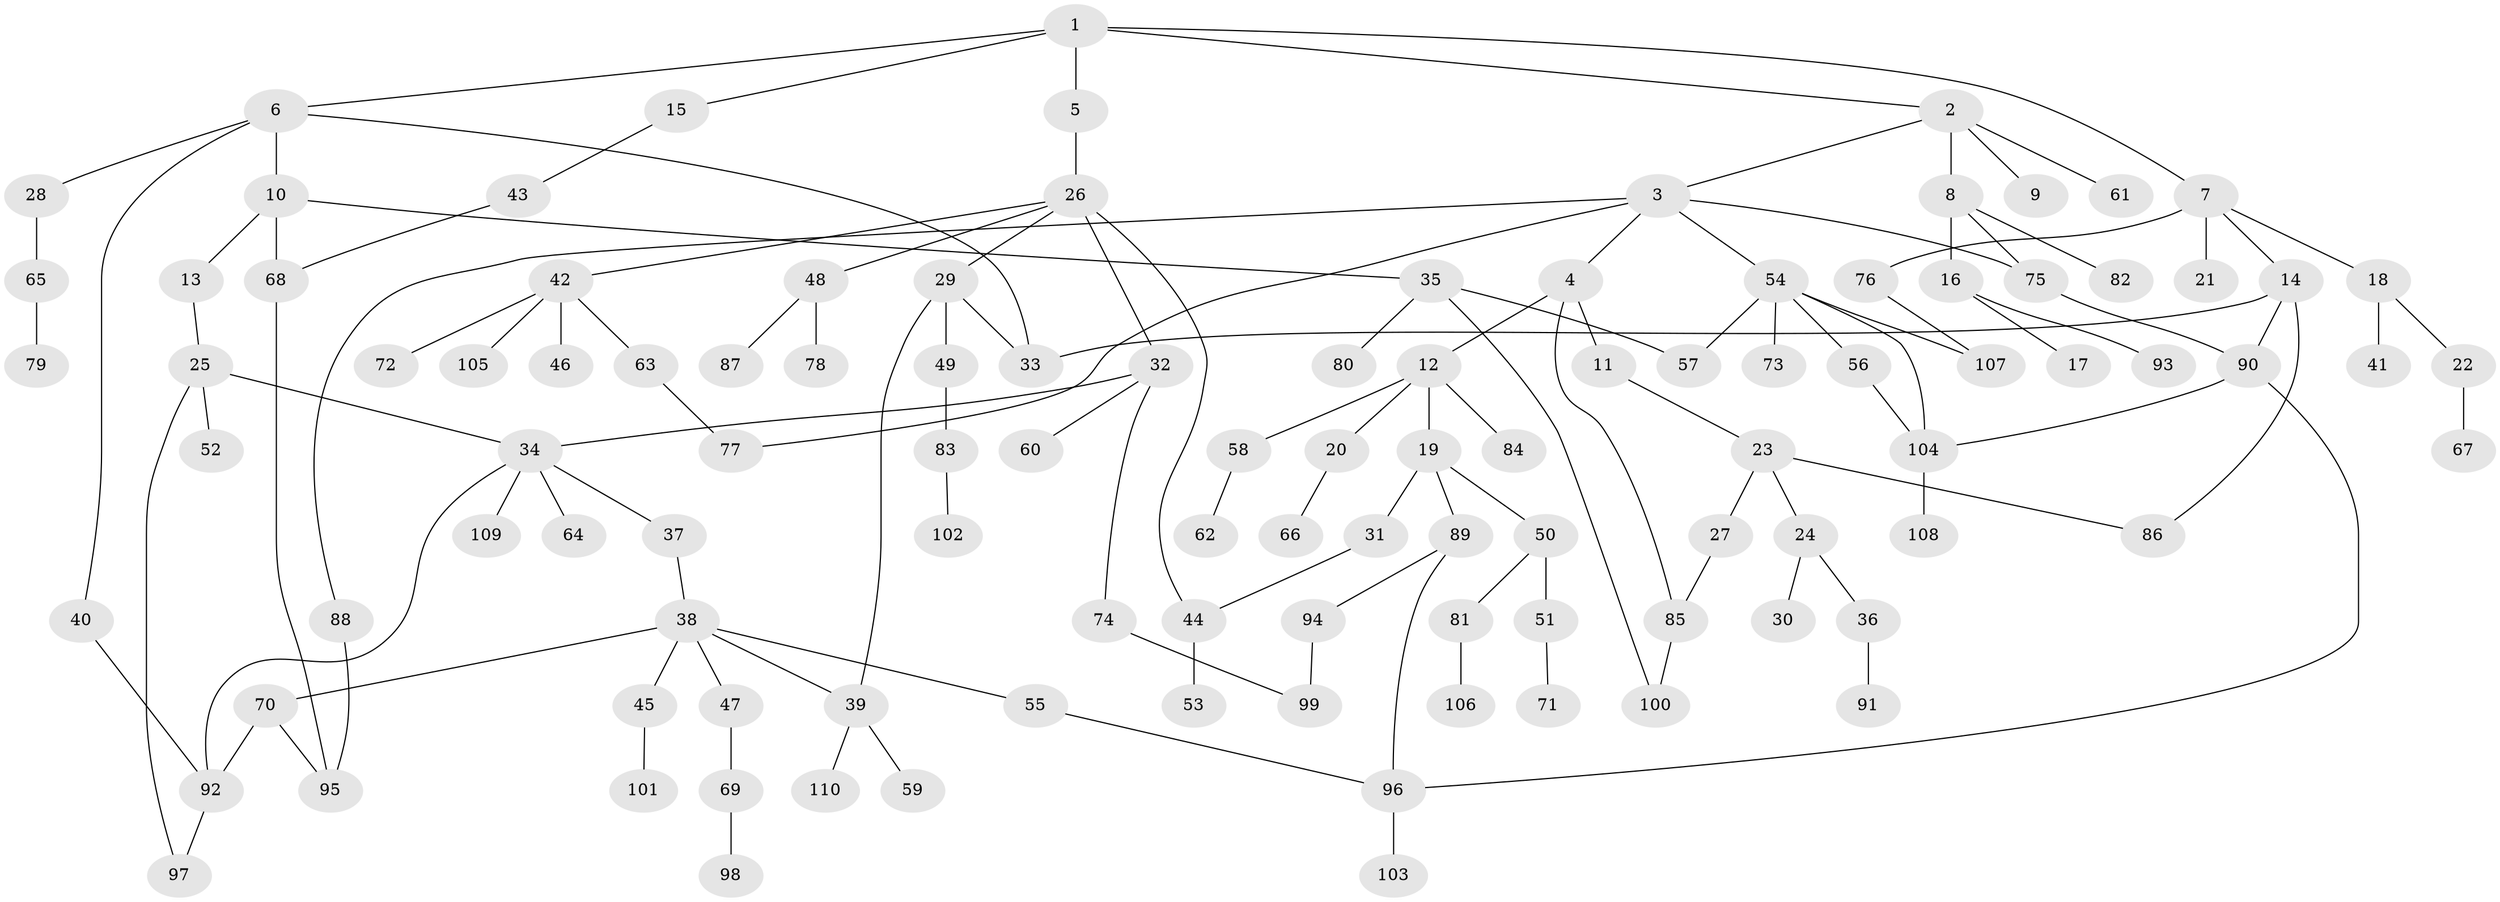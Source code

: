 // coarse degree distribution, {11: 0.022727272727272728, 10: 0.022727272727272728, 5: 0.1590909090909091, 7: 0.045454545454545456, 3: 0.11363636363636363, 2: 0.18181818181818182, 1: 0.38636363636363635, 4: 0.045454545454545456, 6: 0.022727272727272728}
// Generated by graph-tools (version 1.1) at 2025/17/03/04/25 18:17:00]
// undirected, 110 vertices, 133 edges
graph export_dot {
graph [start="1"]
  node [color=gray90,style=filled];
  1;
  2;
  3;
  4;
  5;
  6;
  7;
  8;
  9;
  10;
  11;
  12;
  13;
  14;
  15;
  16;
  17;
  18;
  19;
  20;
  21;
  22;
  23;
  24;
  25;
  26;
  27;
  28;
  29;
  30;
  31;
  32;
  33;
  34;
  35;
  36;
  37;
  38;
  39;
  40;
  41;
  42;
  43;
  44;
  45;
  46;
  47;
  48;
  49;
  50;
  51;
  52;
  53;
  54;
  55;
  56;
  57;
  58;
  59;
  60;
  61;
  62;
  63;
  64;
  65;
  66;
  67;
  68;
  69;
  70;
  71;
  72;
  73;
  74;
  75;
  76;
  77;
  78;
  79;
  80;
  81;
  82;
  83;
  84;
  85;
  86;
  87;
  88;
  89;
  90;
  91;
  92;
  93;
  94;
  95;
  96;
  97;
  98;
  99;
  100;
  101;
  102;
  103;
  104;
  105;
  106;
  107;
  108;
  109;
  110;
  1 -- 2;
  1 -- 5;
  1 -- 6;
  1 -- 7;
  1 -- 15;
  2 -- 3;
  2 -- 8;
  2 -- 9;
  2 -- 61;
  3 -- 4;
  3 -- 54;
  3 -- 75;
  3 -- 88;
  3 -- 77;
  4 -- 11;
  4 -- 12;
  4 -- 85;
  5 -- 26;
  6 -- 10;
  6 -- 28;
  6 -- 40;
  6 -- 33;
  7 -- 14;
  7 -- 18;
  7 -- 21;
  7 -- 76;
  8 -- 16;
  8 -- 82;
  8 -- 75;
  10 -- 13;
  10 -- 35;
  10 -- 68;
  11 -- 23;
  12 -- 19;
  12 -- 20;
  12 -- 58;
  12 -- 84;
  13 -- 25;
  14 -- 33;
  14 -- 86;
  14 -- 90;
  15 -- 43;
  16 -- 17;
  16 -- 93;
  18 -- 22;
  18 -- 41;
  19 -- 31;
  19 -- 50;
  19 -- 89;
  20 -- 66;
  22 -- 67;
  23 -- 24;
  23 -- 27;
  23 -- 86;
  24 -- 30;
  24 -- 36;
  25 -- 34;
  25 -- 52;
  25 -- 97;
  26 -- 29;
  26 -- 32;
  26 -- 42;
  26 -- 48;
  26 -- 44;
  27 -- 85;
  28 -- 65;
  29 -- 49;
  29 -- 39;
  29 -- 33;
  31 -- 44;
  32 -- 60;
  32 -- 74;
  32 -- 34;
  34 -- 37;
  34 -- 64;
  34 -- 92;
  34 -- 109;
  35 -- 80;
  35 -- 57;
  35 -- 100;
  36 -- 91;
  37 -- 38;
  38 -- 39;
  38 -- 45;
  38 -- 47;
  38 -- 55;
  38 -- 70;
  39 -- 59;
  39 -- 110;
  40 -- 92;
  42 -- 46;
  42 -- 63;
  42 -- 72;
  42 -- 105;
  43 -- 68;
  44 -- 53;
  45 -- 101;
  47 -- 69;
  48 -- 78;
  48 -- 87;
  49 -- 83;
  50 -- 51;
  50 -- 81;
  51 -- 71;
  54 -- 56;
  54 -- 57;
  54 -- 73;
  54 -- 104;
  54 -- 107;
  55 -- 96;
  56 -- 104;
  58 -- 62;
  63 -- 77;
  65 -- 79;
  68 -- 95;
  69 -- 98;
  70 -- 92;
  70 -- 95;
  74 -- 99;
  75 -- 90;
  76 -- 107;
  81 -- 106;
  83 -- 102;
  85 -- 100;
  88 -- 95;
  89 -- 94;
  89 -- 96;
  90 -- 104;
  90 -- 96;
  92 -- 97;
  94 -- 99;
  96 -- 103;
  104 -- 108;
}
